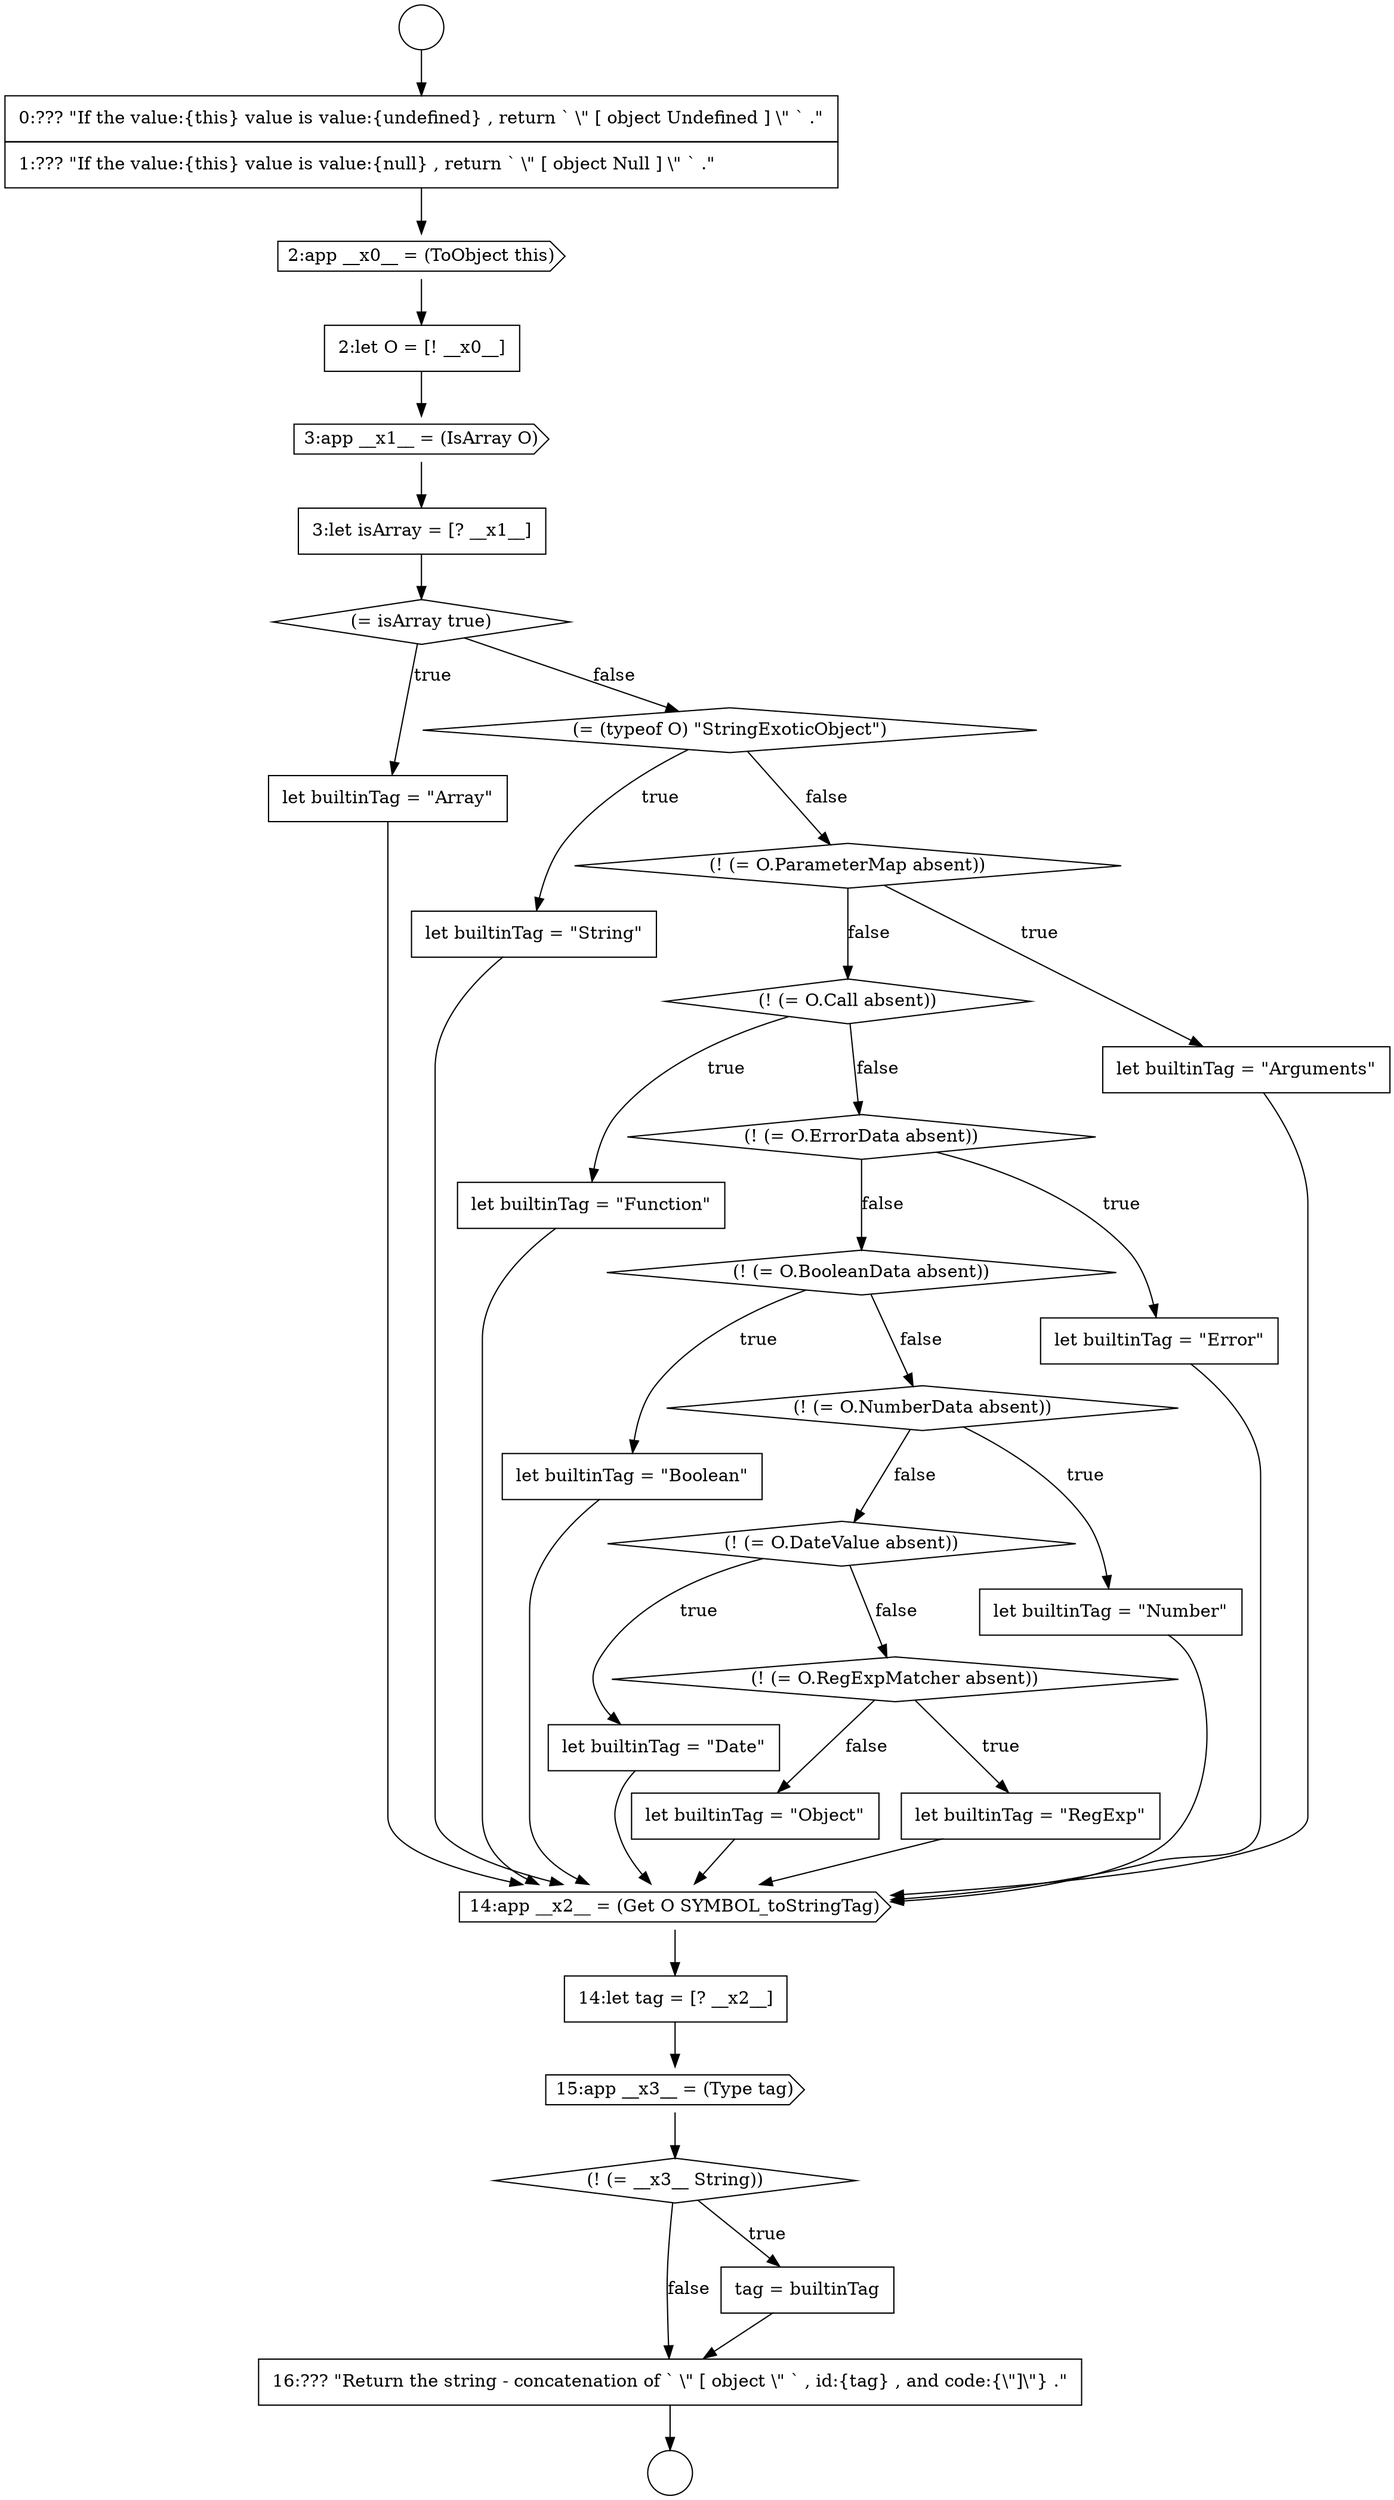 digraph {
  node11866 [shape=cds, label=<<font color="black">2:app __x0__ = (ToObject this)</font>> color="black" fillcolor="white" style=filled]
  node11863 [shape=circle label=" " color="black" fillcolor="white" style=filled]
  node11865 [shape=none, margin=0, label=<<font color="black">
    <table border="0" cellborder="1" cellspacing="0" cellpadding="10">
      <tr><td align="left">0:??? &quot;If the value:{this} value is value:{undefined} , return ` \&quot; [ object Undefined ] \&quot; ` .&quot;</td></tr>
      <tr><td align="left">1:??? &quot;If the value:{this} value is value:{null} , return ` \&quot; [ object Null ] \&quot; ` .&quot;</td></tr>
    </table>
  </font>> color="black" fillcolor="white" style=filled]
  node11864 [shape=circle label=" " color="black" fillcolor="white" style=filled]
  node11867 [shape=none, margin=0, label=<<font color="black">
    <table border="0" cellborder="1" cellspacing="0" cellpadding="10">
      <tr><td align="left">2:let O = [! __x0__]</td></tr>
    </table>
  </font>> color="black" fillcolor="white" style=filled]
  node11894 [shape=none, margin=0, label=<<font color="black">
    <table border="0" cellborder="1" cellspacing="0" cellpadding="10">
      <tr><td align="left">16:??? &quot;Return the string - concatenation of ` \&quot; [ object \&quot; ` , id:{tag} , and code:{\&quot;]\&quot;} .&quot;</td></tr>
    </table>
  </font>> color="black" fillcolor="white" style=filled]
  node11871 [shape=none, margin=0, label=<<font color="black">
    <table border="0" cellborder="1" cellspacing="0" cellpadding="10">
      <tr><td align="left">let builtinTag = &quot;Array&quot;</td></tr>
    </table>
  </font>> color="black" fillcolor="white" style=filled]
  node11890 [shape=none, margin=0, label=<<font color="black">
    <table border="0" cellborder="1" cellspacing="0" cellpadding="10">
      <tr><td align="left">14:let tag = [? __x2__]</td></tr>
    </table>
  </font>> color="black" fillcolor="white" style=filled]
  node11880 [shape=diamond, label=<<font color="black">(! (= O.BooleanData absent))</font>> color="black" fillcolor="white" style=filled]
  node11881 [shape=none, margin=0, label=<<font color="black">
    <table border="0" cellborder="1" cellspacing="0" cellpadding="10">
      <tr><td align="left">let builtinTag = &quot;Boolean&quot;</td></tr>
    </table>
  </font>> color="black" fillcolor="white" style=filled]
  node11891 [shape=cds, label=<<font color="black">15:app __x3__ = (Type tag)</font>> color="black" fillcolor="white" style=filled]
  node11870 [shape=diamond, label=<<font color="black">(= isArray true)</font>> color="black" fillcolor="white" style=filled]
  node11876 [shape=diamond, label=<<font color="black">(! (= O.Call absent))</font>> color="black" fillcolor="white" style=filled]
  node11885 [shape=none, margin=0, label=<<font color="black">
    <table border="0" cellborder="1" cellspacing="0" cellpadding="10">
      <tr><td align="left">let builtinTag = &quot;Date&quot;</td></tr>
    </table>
  </font>> color="black" fillcolor="white" style=filled]
  node11884 [shape=diamond, label=<<font color="black">(! (= O.DateValue absent))</font>> color="black" fillcolor="white" style=filled]
  node11877 [shape=none, margin=0, label=<<font color="black">
    <table border="0" cellborder="1" cellspacing="0" cellpadding="10">
      <tr><td align="left">let builtinTag = &quot;Function&quot;</td></tr>
    </table>
  </font>> color="black" fillcolor="white" style=filled]
  node11869 [shape=none, margin=0, label=<<font color="black">
    <table border="0" cellborder="1" cellspacing="0" cellpadding="10">
      <tr><td align="left">3:let isArray = [? __x1__]</td></tr>
    </table>
  </font>> color="black" fillcolor="white" style=filled]
  node11892 [shape=diamond, label=<<font color="black">(! (= __x3__ String))</font>> color="black" fillcolor="white" style=filled]
  node11888 [shape=none, margin=0, label=<<font color="black">
    <table border="0" cellborder="1" cellspacing="0" cellpadding="10">
      <tr><td align="left">let builtinTag = &quot;Object&quot;</td></tr>
    </table>
  </font>> color="black" fillcolor="white" style=filled]
  node11873 [shape=none, margin=0, label=<<font color="black">
    <table border="0" cellborder="1" cellspacing="0" cellpadding="10">
      <tr><td align="left">let builtinTag = &quot;String&quot;</td></tr>
    </table>
  </font>> color="black" fillcolor="white" style=filled]
  node11878 [shape=diamond, label=<<font color="black">(! (= O.ErrorData absent))</font>> color="black" fillcolor="white" style=filled]
  node11883 [shape=none, margin=0, label=<<font color="black">
    <table border="0" cellborder="1" cellspacing="0" cellpadding="10">
      <tr><td align="left">let builtinTag = &quot;Number&quot;</td></tr>
    </table>
  </font>> color="black" fillcolor="white" style=filled]
  node11868 [shape=cds, label=<<font color="black">3:app __x1__ = (IsArray O)</font>> color="black" fillcolor="white" style=filled]
  node11893 [shape=none, margin=0, label=<<font color="black">
    <table border="0" cellborder="1" cellspacing="0" cellpadding="10">
      <tr><td align="left">tag = builtinTag</td></tr>
    </table>
  </font>> color="black" fillcolor="white" style=filled]
  node11874 [shape=diamond, label=<<font color="black">(! (= O.ParameterMap absent))</font>> color="black" fillcolor="white" style=filled]
  node11887 [shape=none, margin=0, label=<<font color="black">
    <table border="0" cellborder="1" cellspacing="0" cellpadding="10">
      <tr><td align="left">let builtinTag = &quot;RegExp&quot;</td></tr>
    </table>
  </font>> color="black" fillcolor="white" style=filled]
  node11889 [shape=cds, label=<<font color="black">14:app __x2__ = (Get O SYMBOL_toStringTag)</font>> color="black" fillcolor="white" style=filled]
  node11872 [shape=diamond, label=<<font color="black">(= (typeof O) &quot;StringExoticObject&quot;)</font>> color="black" fillcolor="white" style=filled]
  node11882 [shape=diamond, label=<<font color="black">(! (= O.NumberData absent))</font>> color="black" fillcolor="white" style=filled]
  node11879 [shape=none, margin=0, label=<<font color="black">
    <table border="0" cellborder="1" cellspacing="0" cellpadding="10">
      <tr><td align="left">let builtinTag = &quot;Error&quot;</td></tr>
    </table>
  </font>> color="black" fillcolor="white" style=filled]
  node11886 [shape=diamond, label=<<font color="black">(! (= O.RegExpMatcher absent))</font>> color="black" fillcolor="white" style=filled]
  node11875 [shape=none, margin=0, label=<<font color="black">
    <table border="0" cellborder="1" cellspacing="0" cellpadding="10">
      <tr><td align="left">let builtinTag = &quot;Arguments&quot;</td></tr>
    </table>
  </font>> color="black" fillcolor="white" style=filled]
  node11883 -> node11889 [ color="black"]
  node11873 -> node11889 [ color="black"]
  node11865 -> node11866 [ color="black"]
  node11877 -> node11889 [ color="black"]
  node11869 -> node11870 [ color="black"]
  node11870 -> node11871 [label=<<font color="black">true</font>> color="black"]
  node11870 -> node11872 [label=<<font color="black">false</font>> color="black"]
  node11878 -> node11879 [label=<<font color="black">true</font>> color="black"]
  node11878 -> node11880 [label=<<font color="black">false</font>> color="black"]
  node11866 -> node11867 [ color="black"]
  node11892 -> node11893 [label=<<font color="black">true</font>> color="black"]
  node11892 -> node11894 [label=<<font color="black">false</font>> color="black"]
  node11881 -> node11889 [ color="black"]
  node11884 -> node11885 [label=<<font color="black">true</font>> color="black"]
  node11884 -> node11886 [label=<<font color="black">false</font>> color="black"]
  node11891 -> node11892 [ color="black"]
  node11882 -> node11883 [label=<<font color="black">true</font>> color="black"]
  node11882 -> node11884 [label=<<font color="black">false</font>> color="black"]
  node11887 -> node11889 [ color="black"]
  node11880 -> node11881 [label=<<font color="black">true</font>> color="black"]
  node11880 -> node11882 [label=<<font color="black">false</font>> color="black"]
  node11893 -> node11894 [ color="black"]
  node11867 -> node11868 [ color="black"]
  node11889 -> node11890 [ color="black"]
  node11888 -> node11889 [ color="black"]
  node11872 -> node11873 [label=<<font color="black">true</font>> color="black"]
  node11872 -> node11874 [label=<<font color="black">false</font>> color="black"]
  node11876 -> node11877 [label=<<font color="black">true</font>> color="black"]
  node11876 -> node11878 [label=<<font color="black">false</font>> color="black"]
  node11879 -> node11889 [ color="black"]
  node11863 -> node11865 [ color="black"]
  node11874 -> node11875 [label=<<font color="black">true</font>> color="black"]
  node11874 -> node11876 [label=<<font color="black">false</font>> color="black"]
  node11886 -> node11887 [label=<<font color="black">true</font>> color="black"]
  node11886 -> node11888 [label=<<font color="black">false</font>> color="black"]
  node11890 -> node11891 [ color="black"]
  node11868 -> node11869 [ color="black"]
  node11885 -> node11889 [ color="black"]
  node11894 -> node11864 [ color="black"]
  node11875 -> node11889 [ color="black"]
  node11871 -> node11889 [ color="black"]
}
